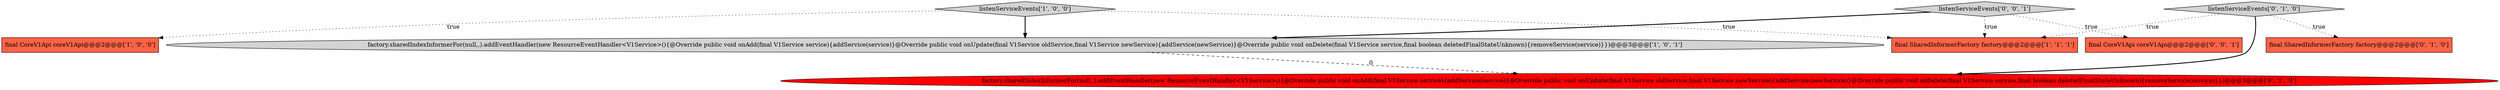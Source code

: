 digraph {
8 [style = filled, label = "listenServiceEvents['0', '0', '1']", fillcolor = lightgray, shape = diamond image = "AAA0AAABBB3BBB"];
2 [style = filled, label = "final SharedInformerFactory factory@@@2@@@['1', '1', '1']", fillcolor = tomato, shape = box image = "AAA0AAABBB1BBB"];
0 [style = filled, label = "final CoreV1Api coreV1Api@@@2@@@['1', '0', '0']", fillcolor = tomato, shape = box image = "AAA0AAABBB1BBB"];
7 [style = filled, label = "final CoreV1Api coreV1Api@@@2@@@['0', '0', '1']", fillcolor = tomato, shape = box image = "AAA0AAABBB3BBB"];
1 [style = filled, label = "factory.sharedIndexInformerFor(null,,).addEventHandler(new ResourceEventHandler<V1Service>(){@Override public void onAdd(final V1Service service){addService(service)}@Override public void onUpdate(final V1Service oldService,final V1Service newService){addService(newService)}@Override public void onDelete(final V1Service service,final boolean deletedFinalStateUnknown){removeService(service)}})@@@3@@@['1', '0', '1']", fillcolor = lightgray, shape = ellipse image = "AAA0AAABBB1BBB"];
3 [style = filled, label = "listenServiceEvents['1', '0', '0']", fillcolor = lightgray, shape = diamond image = "AAA0AAABBB1BBB"];
4 [style = filled, label = "listenServiceEvents['0', '1', '0']", fillcolor = lightgray, shape = diamond image = "AAA0AAABBB2BBB"];
6 [style = filled, label = "factory.sharedIndexInformerFor(null,,).addEventHandler(new ResourceEventHandler<V1Service>(){@Override public void onAdd(final V1Service service){addService(service)}@Override public void onUpdate(final V1Service oldService,final V1Service newService){addService(newService)}@Override public void onDelete(final V1Service service,final boolean deletedFinalStateUnknown){removeService(service)}})@@@3@@@['0', '1', '0']", fillcolor = red, shape = ellipse image = "AAA1AAABBB2BBB"];
5 [style = filled, label = "final SharedInformerFactory factory@@@2@@@['0', '1', '0']", fillcolor = tomato, shape = box image = "AAA0AAABBB2BBB"];
8->1 [style = bold, label=""];
4->5 [style = dotted, label="true"];
8->7 [style = dotted, label="true"];
3->1 [style = bold, label=""];
4->6 [style = bold, label=""];
1->6 [style = dashed, label="0"];
4->2 [style = dotted, label="true"];
3->2 [style = dotted, label="true"];
8->2 [style = dotted, label="true"];
3->0 [style = dotted, label="true"];
}
